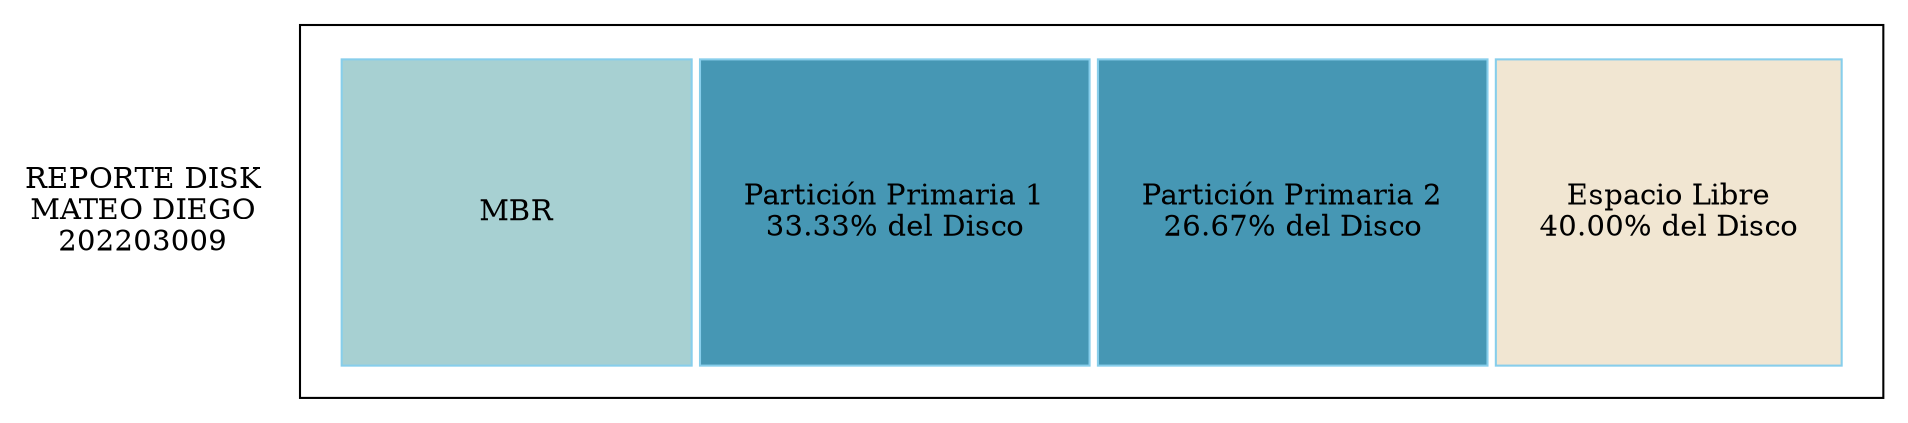 digraph G {
labelloc="t"
node [shape=plaintext];
fontname="Courier New";
title [label="REPORTE DISK
MATEO DIEGO
202203009"];
subgraph cluster1 {
fontname="Courier New";
label=""
disco [shape=none label=<
<TABLE border="0" cellspacing="4" cellpadding="5" color="skyblue">
<TR><TD bgcolor="#a7d0d2" border="1" cellpadding="65">MBR</TD>
<TD bgcolor="#4697b4" border="1" cellpadding="20">Partición Primaria 1<br/>33.33% del Disco</TD>
<TD bgcolor="#4697b4" border="1" cellpadding="20">Partición Primaria 2<br/>26.67% del Disco</TD>
<TD bgcolor="#f1e6d2" border="1" cellpadding="20">Espacio Libre<br/>40.00% del Disco</TD>
</TR>
</TABLE>
>];
}
}
